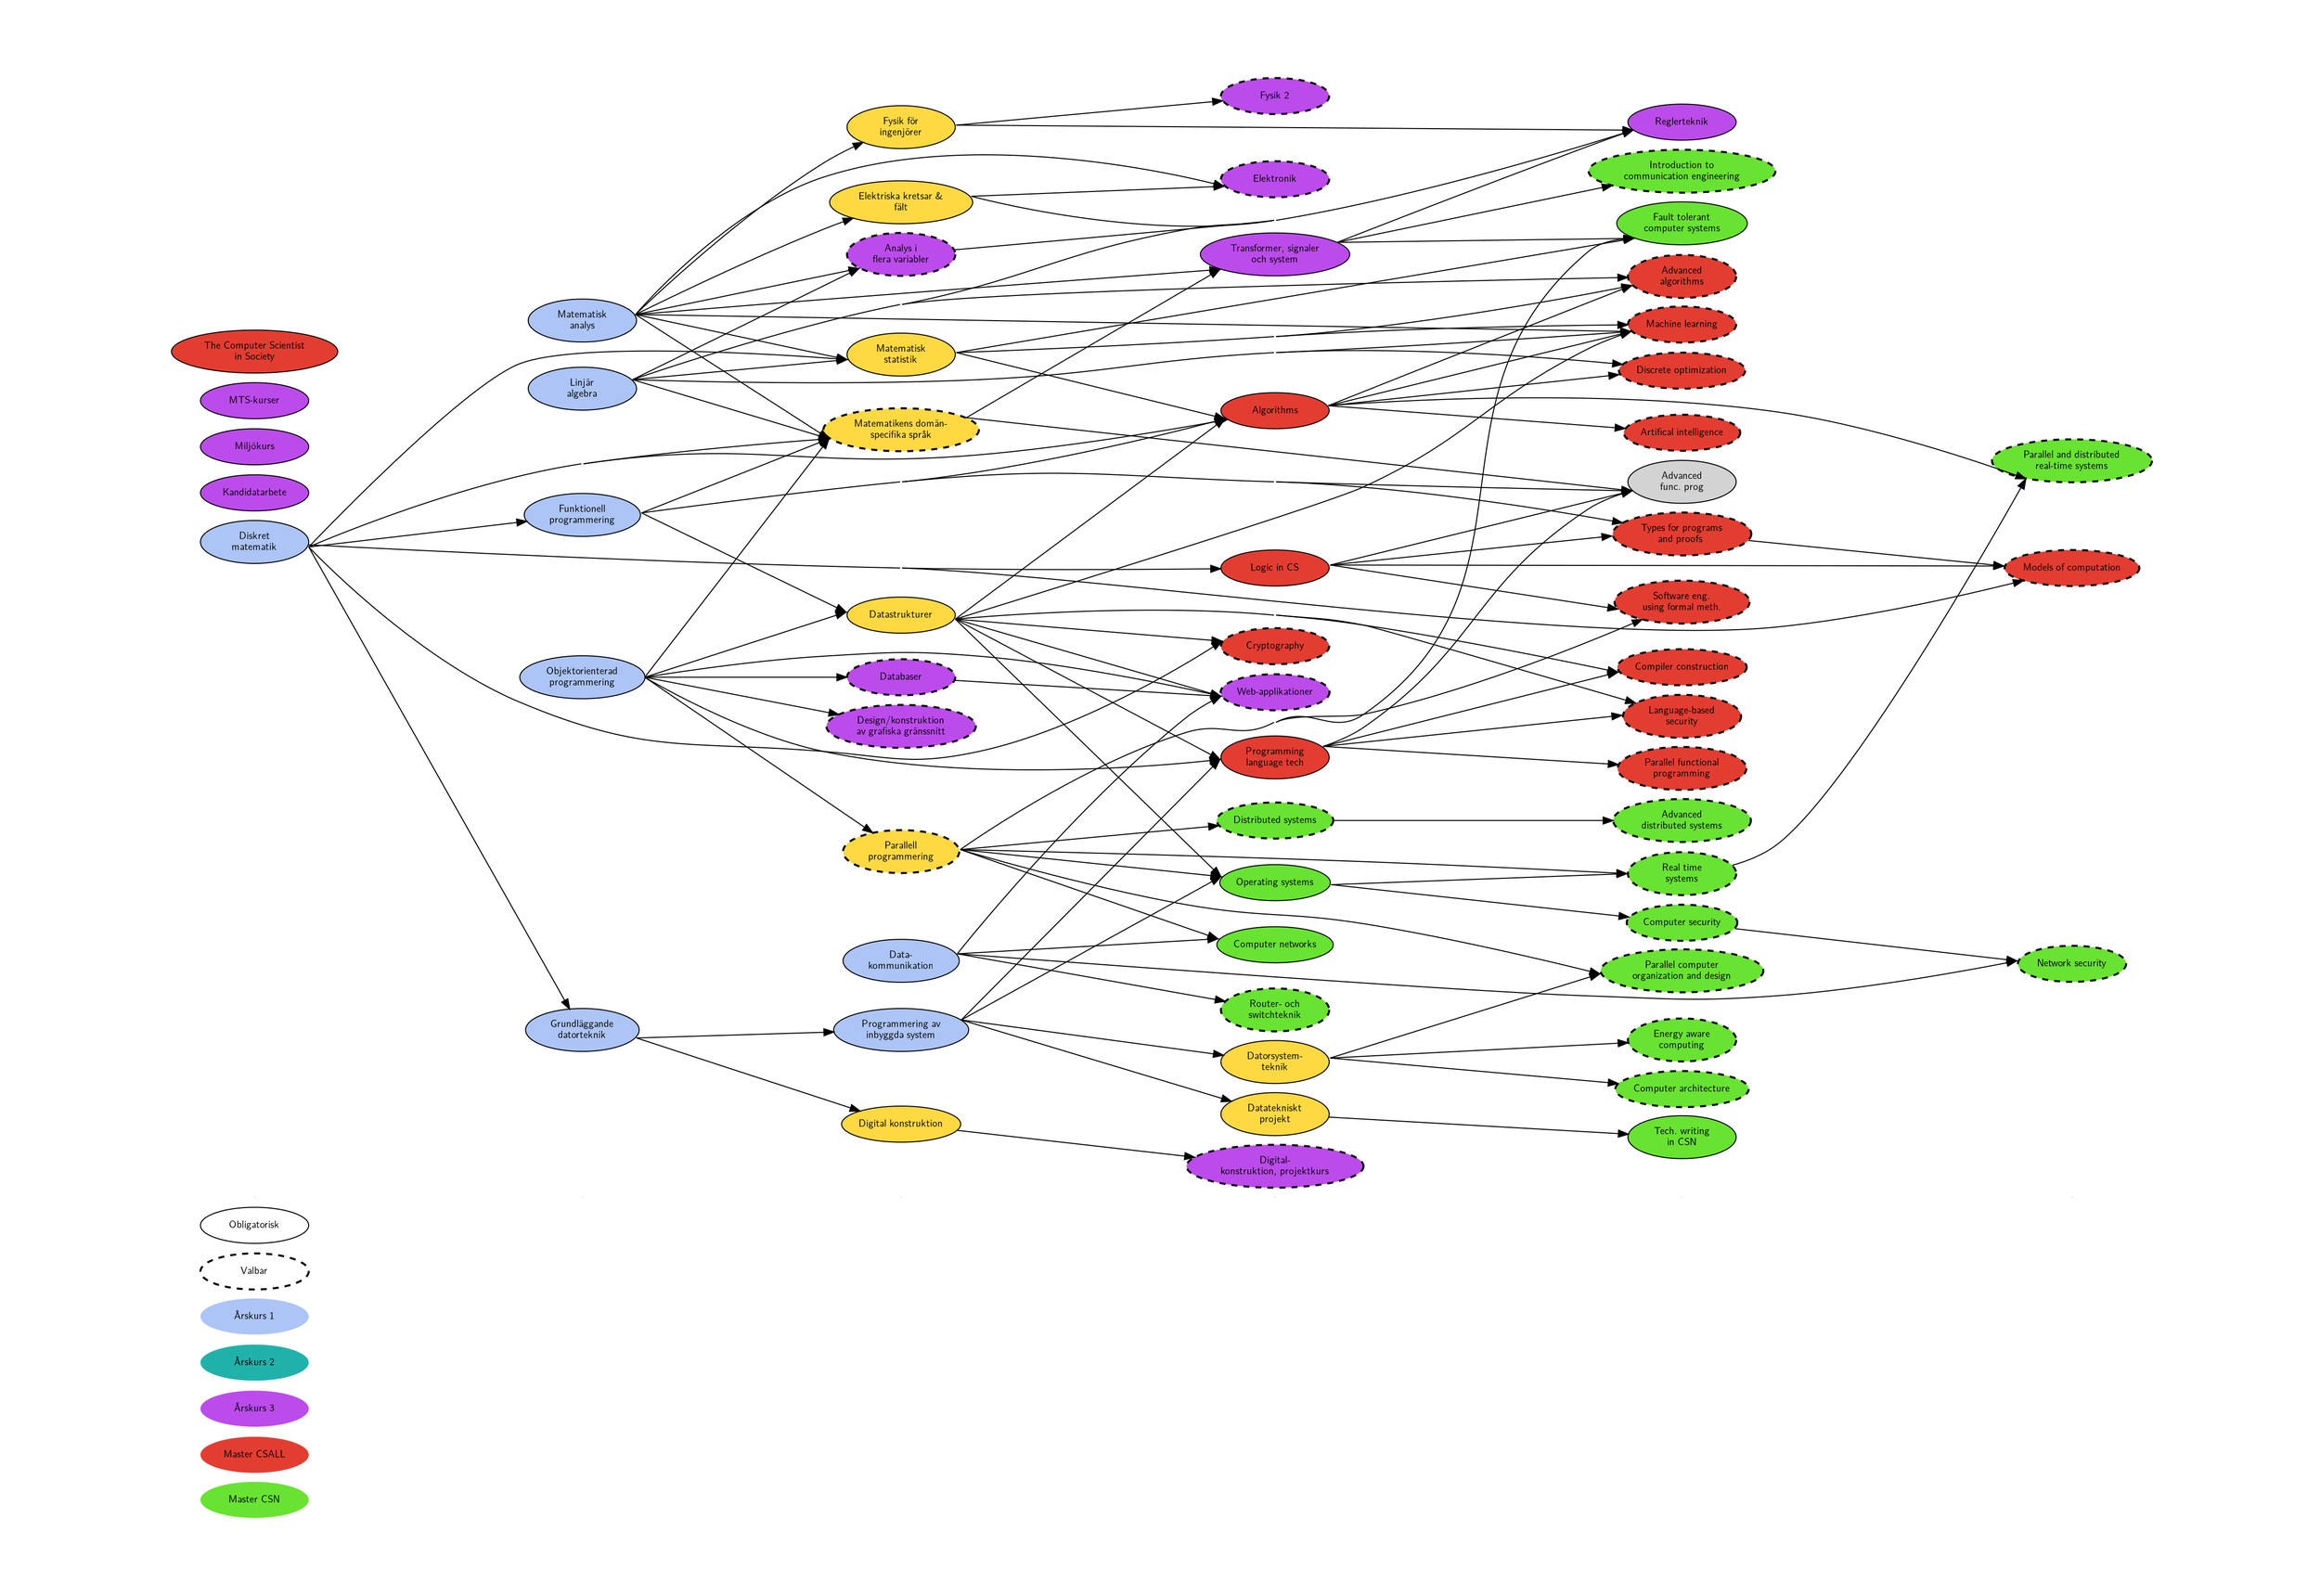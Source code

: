 digraph {
    //nodesep=1
    concentrate=true;
    //[tailport=n];
    //constraint=true;
    size="30, 20"
        ratio=fill
        graph[margin="1,1"]
        ranksep = 0.001
        rankdir = LR

        edge[sametail=t1, samehead=h1];
        tailport=sw
        nodesep=0.1
        //fixedsize=true
        //K=10
        splines=true;
        overlap=prism
        //arrowsize=10.0
        node [fontname="Latin Modern Sans", fontsize=10, width=1.5]
        fontname="Latin Modern Sans"

        node [style="solid,filled"]

        subgraph Legend {
        ordering=out

          tailport=se
            node [pin=true]
            label = "Teckenförklaring"
            style=tapered;
            penwidth=0;
            color=lightgrey;
            DM2 [fillcolor = "#68E331", label="Master CSN", penwidth=0, pos="1,2!", pin=true]
            DM1 [fillcolor = "#E33D31", label="Master CSALL", penwidth=0]
            D3 [fillcolor = "#BC4BEC", label="Årskurs 3", penwidth=0]
            D2 [fillcolor = "#20B2AA", label="Årskurs 2", penwidth=0]
            D1 [fillcolor = "#ACC5F6", label="Årskurs 1", penwidth=0]

            Valbar [style="dashed", penwidth=2]
            Obligatorisk [style="solid"]
        }

        subgraph Fulhack {
            node[shape=none, width=0, height=0, label=""];
            edge[dir=none, style=invis];
            L1 -> L2 -> L3 -> L4 -> L5 -> L6
        }

        subgraph TKDAT1 {
          //concentrate=true;
            label = "TKDAT-1"
                // rank = same
                nodesep=10
                node [fillcolor="#ACC5F6"]
                haskell  [label = "Funktionell\nprogrammering"]
                diskmat  [label = "Diskret\nmatematik"]
                linalg   [label = "Linjär\nalgebra"]
                digodat  [label = "Grundläggande\ndatorteknik"]
                analys   [label = "Matematisk\nanalys"]
                mop      [label = "Programmering av\ninbyggda system"]
                datakom  [label = "Data-\nkommunikation"]
                oop      [label = "Objektorienterad\nprogrammering"]
        }
        //edge[sametail=t1,samehead=h1]
        diskmat -> digodat
            diskmat -> haskell
            digodat -> mop

            subgraph TKDAT2 {
            //edge[samehead=h2, sametail=t2];
            //edge[sametail=t2];
            tailport=se
                label = "TKDAT-2"
                    // rank = same
                    node [fillcolor="#FFD942"]
                    matstat  [label = "Matematisk\nstatistik"]
                    fysik    [label = "Fysik för\ningenjörer"]
                    dstrukt  [label = "Datastrukturer"]
                    syntes   [label = "Digital konstruktion"]
                    dtekproj [label = "Datatekniskt\nprojekt"]
                    el       [label = "Elektriska kretsar &\nfält"]
                    subgraph {
                        node [style="dashed, filled", penwidth=2]
                        matdom     [label = "Matematikens domän-\nspecifika språk"]
                        concurrent [label = "Parallell\nprogrammering"]
                    }
                    dst      [ label = "Datorsystem-\nteknik"]
            }
            mop -> dtekproj
            haskell -> dstrukt
            oop -> dstrukt
            oop -> concurrent
            digodat -> syntes
            mop -> dst
            analys -> fysik
            linalg -> matstat
            analys -> matstat
            //edge[sametail=t2,samehead=h2];
            diskmat -> matstat
            analys -> el
            haskell -> matdom
            oop -> matdom
            diskmat -> matdom
            linalg -> matdom
            analys -> matdom

            subgraph TKDAT3 {
                label = "TKDAT-3"
                    // rank = same
                    node [fillcolor = "#BC4BEC"]
                    tss      [label = "Transformer, signaler\noch system"]
                    regler   [label = "Reglerteknik"]
                    kandidat [label = "Kandidatarbete"]
                    barsaft  [label = "Miljökurs"]
                    mts      [label = "MTS-kurser"]
                    subgraph {
                        node [style="dashed, filled", penwidth=2]
                        elektronik [label="Elektronik"]
                        databas    [label="Databaser"]
                        flervar    [label = "Analys i\nflera variabler"]
                        digkonstr  [label = "Digital-\nkonstruktion, projektkurs"]
                        fysik2     [label = "Fysik 2"]
                        web        [label = "Web-applikationer"]
                        deskonstr  [label = "Design/konstruktion\nav grafiska gränssnitt"]
                    }
            }
            //edge[sametail=t2,samehead=h2]
        analys -> elektronik
            el -> elektronik
            tss -> regler
            analys -> tss
            fysik -> regler
            el -> regler
            linalg -> flervar
            linalg -> regler
            oop -> databas
            matdom -> tss
            matdom -> advFunc
            fysik -> fysik2
            oop -> deskonstr
            oop -> web
            databas -> web
            datakom -> web
            dstrukt -> web

            subgraph CSALL {
                label = "CSALL"
                    // rank = same
                    node [fillcolor="#E33D31"]
                    prolang    [label = "Programming\nlanguage tech"]
                    algoritmer [label = "Algorithms"]
                    logik      [label = "Logic in CS"]
                    cscience   [label = "The Computer Scientist\nin Society"]

                    // Valbara
                    subgraph {
                        node [style="dashed, filled", penwidth=2]
                        advAlg   [label = "Advanced\nalgorithms"]
                        discopt  [label = "Discrete optimization"]
                        ml       [label = "Machine learning"]
                        ai       [label = "Artifical intelligence"]
                        models   [label = "Models of computation"]
                        types    [label = "Types for programs\nand proofs "]
                        softEng  [label = "Software eng.\nusing formal meth."]
                        compilerConst [label="Compiler construction"]
                        advFunc  [label = "Advanced\nfunc. prog"]
                        paraFunc [label = "Parallel functional\nprogramming"]
                        crypto   [label = "Cryptography"]
                        langsecurity [label = "Language-based\nsecurity"]
                    }
            }
            //edge[sametail=t3,samehead=h3]
            algoritmer -> advAlg
            matstat -> advAlg
            edge[sametail=t3,samehead=h1]
            linalg -> advAlg
            edge[sametail=t1,samehead=h1]
            mop -> prolang
            dstrukt -> prolang
            algoritmer -> ml
            prolang -> paraFunc
            edge[sametail=t4,samehead=h1];
            diskmat -> models
            edge[sametail=t1,samehead=h1];
            logik -> models
            //edge[sametail=t6,samehead=h6]
            diskmat -> crypto
            dstrukt -> crypto
            oop -> prolang
            edge[sametail=t2,samehead=h1]
            haskell -> types
            edge[sametail=t1,samehead=h1]
            logik -> types
            types -> models
            algoritmer -> discopt
            edge[sametail=t2,samehead=h1];
            linalg -> discopt
            edge[sametail=t1,samehead=h1];

            edge[sametail=t2,samehead=h1];
            concurrent -> softEng
            edge[sametail=t1,samehead=h1];
            dstrukt -> ml
            logik -> softEng
            edge[sametail=t3,samehead=h1]
            diskmat -> logik  [minlen = 3]
            edge[sametail=t1,samehead=h1];
            analys -> ml  [weight=10]
            edge[sametail=t3,samehead=h1]
            matstat -> ml
            edge[sametail=t1,samehead=h1]
            linalg -> ml
            haskell -> advFunc
            prolang -> advFunc
            logik -> advFunc
            algoritmer -> ai
            dstrukt -> compilerConst
            prolang -> langsecurity
            edge[sametail=t3,samehead=h1];
            dstrukt -> langsecurity
            edge[sametail=t1,samehead=h1];
            prolang -> compilerConst

            subgraph CSN {
                node [fillcolor="#68E331"]
                computerNetworks [label="Computer networks"]
                oS [label="Operating systems"]
                ftcs [label="Fault tolerant\ncomputer systems"]
                techwrite [label = "Tech. writing\nin CSN"]

                // Valbara
                subgraph {
                    node [style="dashed, filled", penwidth=2]
                    advDistSys [label="Advanced\ndistributed systems"]
                    networkSecurity [label="Network security"]
                    computerSecurity [label="Computer security"]
                    rts [label="Real time\nsystems"]
                    parallelOrganization [label="Parallel computer\norganization and design"]
                    parallelRTS [label="Parallel and distributed\nreal-time systems"]
                    distSys [label="Distributed systems"]
                    energyComp [label="Energy aware\ncomputing"]
                    routerSwitch [label="Router- och\nswitchteknik"]
                    commEng [label="Introduction to\ncommunication engineering"]
                    compArch [label="Computer architecture"]
                }
            }
            dtekproj -> techwrite
                dst -> compArch
                tss -> commEng
                datakom -> routerSwitch
                dst -> energyComp
                matstat -> ftcs
                tss -> ftcs
                concurrent -> ftcs
                concurrent -> distSys
                distSys -> advDistSys
                datakom -> networkSecurity
                datakom -> computerNetworks
                concurrent -> computerNetworks
                dstrukt -> oS
                mop -> oS
                concurrent -> oS
                oS -> computerSecurity
                oS -> rts
                concurrent -> rts
                rts -> parallelRTS
                algoritmer -> parallelRTS
                computerSecurity -> networkSecurity
                concurrent -> parallelOrganization
                dst -> parallelOrganization


                syntes -> digkonstr
                linalg -> flervar
                analys -> flervar
                flervar -> regler
                dstrukt -> algoritmer
                haskell -> algoritmer
                edge[sametail=t2,samehead=h1];
                diskmat -> algoritmer
                edge[sametail=t1,samehead=h1];
                matstat -> algoritmer

//                lolnode [label="", image="sndlogo.svg"]


}
